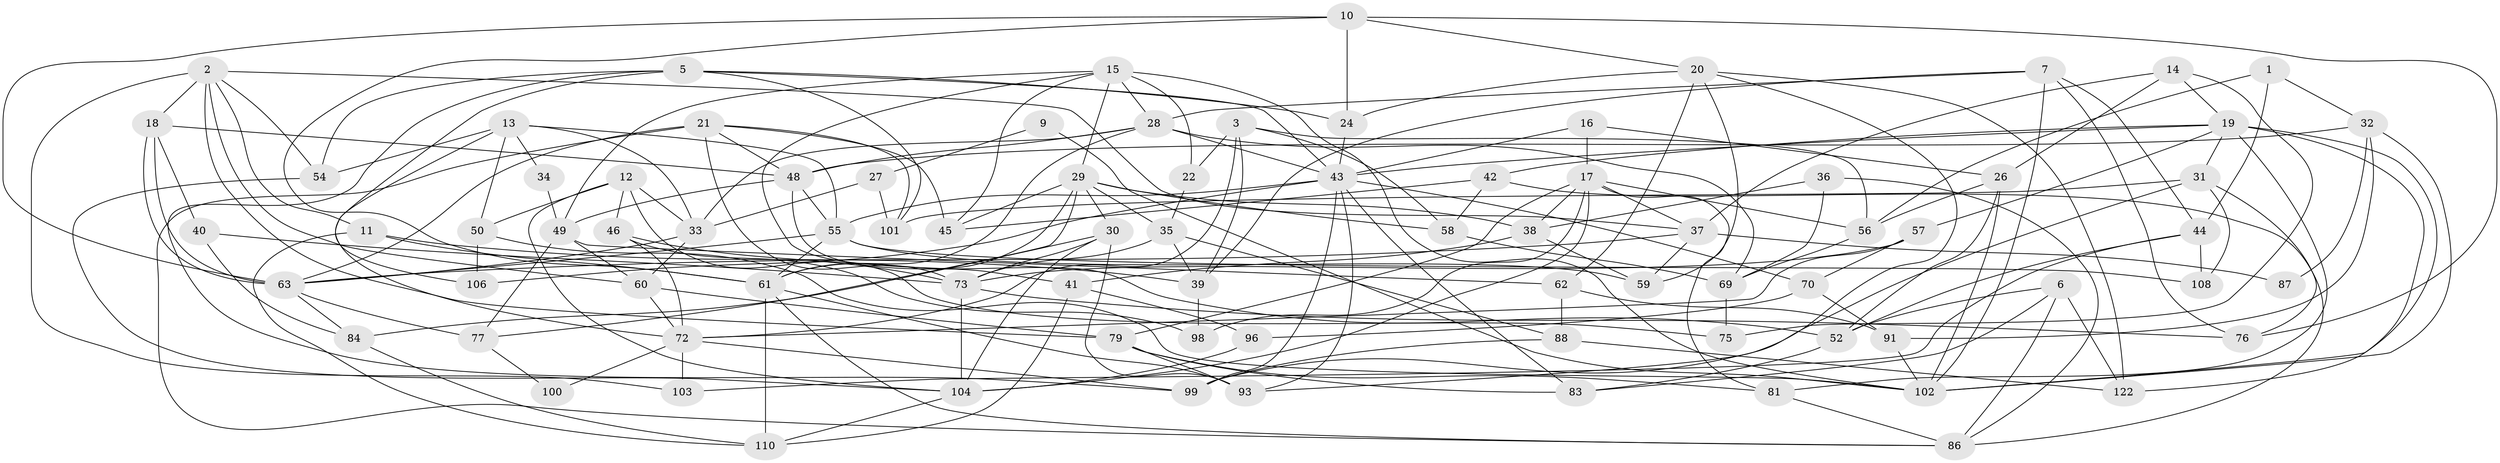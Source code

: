 // original degree distribution, {3: 0.25196850393700787, 5: 0.2283464566929134, 4: 0.3543307086614173, 2: 0.08661417322834646, 6: 0.047244094488188976, 7: 0.023622047244094488, 8: 0.007874015748031496}
// Generated by graph-tools (version 1.1) at 2025/11/02/27/25 16:11:17]
// undirected, 84 vertices, 206 edges
graph export_dot {
graph [start="1"]
  node [color=gray90,style=filled];
  1;
  2 [super="+74"];
  3 [super="+4"];
  5 [super="+51"];
  6 [super="+8"];
  7 [super="+124"];
  9;
  10 [super="+47"];
  11;
  12 [super="+123"];
  13 [super="+121"];
  14 [super="+92"];
  15 [super="+107"];
  16;
  17 [super="+126"];
  18 [super="+68"];
  19 [super="+78"];
  20 [super="+25"];
  21 [super="+23"];
  22;
  24 [super="+109"];
  26;
  27;
  28 [super="+112"];
  29 [super="+115"];
  30;
  31;
  32 [super="+71"];
  33 [super="+125"];
  34;
  35 [super="+95"];
  36;
  37 [super="+53"];
  38 [super="+65"];
  39;
  40;
  41;
  42 [super="+64"];
  43 [super="+90"];
  44 [super="+85"];
  45;
  46;
  48 [super="+113"];
  49 [super="+66"];
  50;
  52 [super="+120"];
  54;
  55 [super="+118"];
  56 [super="+67"];
  57 [super="+89"];
  58;
  59;
  60;
  61 [super="+82"];
  62;
  63 [super="+111"];
  69 [super="+127"];
  70;
  72 [super="+105"];
  73 [super="+94"];
  75;
  76;
  77 [super="+80"];
  79 [super="+97"];
  81 [super="+114"];
  83;
  84;
  86 [super="+116"];
  87;
  88;
  91;
  93;
  96;
  98;
  99;
  100;
  101;
  102 [super="+117"];
  103;
  104 [super="+119"];
  106;
  108;
  110;
  122;
  1 -- 32;
  1 -- 56;
  1 -- 44;
  2 -- 11;
  2 -- 54;
  2 -- 79;
  2 -- 18 [weight=2];
  2 -- 103;
  2 -- 60;
  2 -- 37;
  3 -- 58;
  3 -- 22;
  3 -- 39;
  3 -- 56;
  3 -- 72;
  5 -- 106;
  5 -- 54;
  5 -- 99;
  5 -- 24;
  5 -- 101;
  5 -- 43;
  6 -- 83;
  6 -- 122;
  6 -- 86;
  6 -- 52;
  7 -- 39;
  7 -- 44;
  7 -- 76;
  7 -- 28;
  7 -- 102;
  9 -- 27;
  9 -- 102;
  10 -- 76;
  10 -- 61;
  10 -- 24;
  10 -- 63;
  10 -- 20;
  11 -- 110;
  11 -- 39;
  11 -- 61;
  12 -- 50;
  12 -- 33;
  12 -- 75;
  12 -- 104;
  12 -- 46;
  13 -- 55;
  13 -- 34;
  13 -- 54;
  13 -- 33;
  13 -- 50;
  13 -- 72;
  14 -- 19;
  14 -- 26;
  14 -- 75;
  14 -- 37;
  15 -- 28;
  15 -- 45;
  15 -- 29;
  15 -- 49;
  15 -- 41;
  15 -- 22;
  15 -- 102;
  16 -- 26;
  16 -- 17;
  16 -- 43;
  17 -- 79;
  17 -- 38;
  17 -- 98;
  17 -- 37;
  17 -- 104;
  17 -- 56;
  17 -- 81;
  18 -- 63;
  18 -- 63;
  18 -- 48;
  18 -- 40;
  19 -- 57;
  19 -- 31;
  19 -- 102;
  19 -- 81;
  19 -- 122;
  19 -- 42;
  19 -- 43;
  20 -- 59;
  20 -- 62;
  20 -- 122;
  20 -- 24;
  20 -- 93;
  21 -- 63;
  21 -- 48;
  21 -- 73;
  21 -- 101;
  21 -- 45;
  21 -- 86;
  22 -- 35;
  24 -- 43 [weight=3];
  26 -- 56;
  26 -- 52;
  26 -- 102;
  27 -- 101;
  27 -- 33;
  28 -- 69;
  28 -- 33;
  28 -- 61;
  28 -- 43;
  28 -- 48;
  29 -- 61;
  29 -- 35;
  29 -- 77;
  29 -- 38;
  29 -- 58;
  29 -- 45;
  29 -- 30;
  30 -- 93;
  30 -- 73;
  30 -- 84;
  30 -- 104;
  31 -- 99;
  31 -- 76;
  31 -- 101;
  31 -- 108;
  32 -- 91;
  32 -- 102;
  32 -- 87;
  32 -- 48;
  33 -- 60;
  33 -- 63;
  34 -- 49;
  35 -- 88;
  35 -- 73;
  35 -- 39;
  36 -- 86;
  36 -- 69;
  36 -- 38;
  37 -- 63;
  37 -- 59;
  37 -- 87;
  38 -- 41;
  38 -- 59;
  39 -- 98;
  40 -- 73;
  40 -- 84;
  41 -- 110;
  41 -- 96;
  42 -- 45;
  42 -- 58;
  42 -- 86;
  43 -- 99;
  43 -- 83;
  43 -- 106;
  43 -- 55;
  43 -- 70;
  43 -- 93;
  44 -- 108;
  44 -- 52;
  44 -- 103;
  46 -- 73;
  46 -- 98;
  46 -- 72;
  48 -- 55;
  48 -- 49;
  48 -- 52;
  49 -- 60;
  49 -- 62;
  49 -- 77;
  50 -- 106;
  50 -- 102;
  52 -- 83;
  54 -- 104;
  55 -- 59;
  55 -- 108;
  55 -- 63;
  55 -- 61;
  56 -- 69;
  57 -- 70;
  57 -- 73;
  57 -- 72;
  58 -- 69;
  60 -- 72;
  60 -- 79;
  61 -- 93;
  61 -- 110;
  61 -- 86;
  62 -- 88;
  62 -- 91;
  63 -- 84;
  63 -- 77;
  69 -- 75 [weight=2];
  70 -- 96;
  70 -- 91;
  72 -- 99;
  72 -- 100;
  72 -- 103;
  73 -- 76;
  73 -- 104;
  77 -- 100;
  79 -- 93;
  79 -- 83;
  79 -- 81;
  81 -- 86;
  84 -- 110;
  88 -- 99;
  88 -- 122;
  91 -- 102;
  96 -- 104;
  104 -- 110;
}
